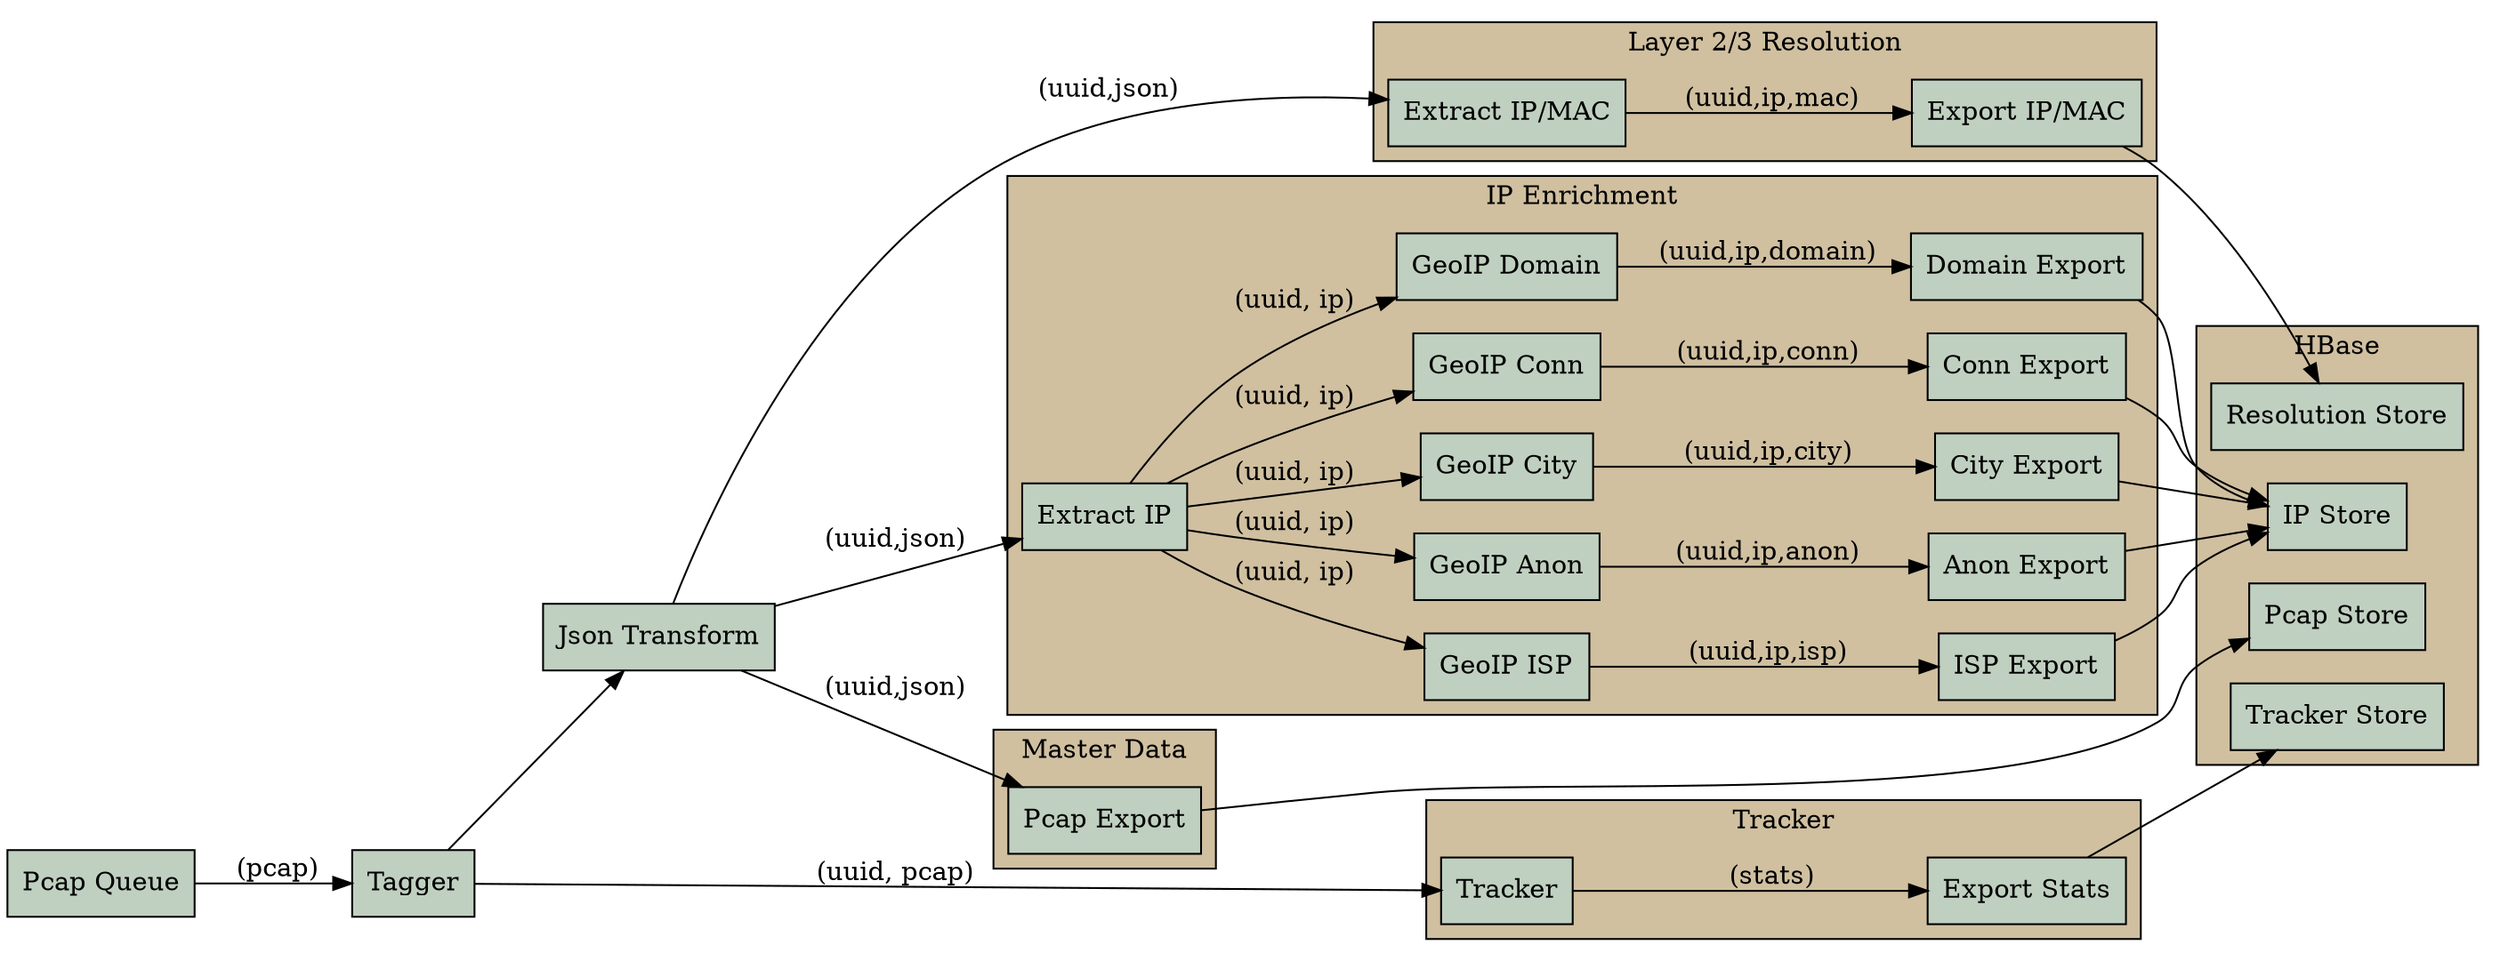 
 digraph PcapStormTopology {
	
		rankdir=LR;
    node [shape=box,style=filled,fillcolor="#C0D0C0"];

		// primary pcap capture
		"Pcap Queue" -> "Tagger" [label=" (pcap)"];
		"Tagger" -> "Json Transform";

		// master data
		subgraph clusterMasterData {
			label="Master Data"; style=filled; bgcolor="#D0C0A0";
			"Pcap Export";
		};

		"Json Transform" -> "Pcap Export" [label=" (uuid,json)"];
		"Pcap Export" -> "Pcap Store";

		// layer2/3 entity resolution
		subgraph clusterMacIP {
			label="Layer 2/3 Resolution"; style=filled; bgcolor="#D0C0A0";
			"Extract IP/MAC";
			"Export IP/MAC";
		};

		"Json Transform" -> "Extract IP/MAC" [label=" (uuid,json)"];
		"Extract IP/MAC" -> "Export IP/MAC" [label=" (uuid,ip,mac)"];
		"Export IP/MAC" -> "Resolution Store";

		// ip enrichment
    subgraph clusterIPEnrichment {
			label="IP Enrichment"; style=filled; bgcolor="#D0C0A0";
			"Extract IP";

			"GeoIP City";
			"City Export";

			"GeoIP Anon";
			"Anon Export";

			"GeoIP ISP";
			"ISP Export";

			"GeoIP Domain";
			"Domain Export";

			"GeoIP Conn";
			"Conn Export";
    };

		"Json Transform" -> "Extract IP" [label=" (uuid,json)"];

		// city
		"Extract IP" -> "GeoIP City" [label="(uuid, ip)"];
		"GeoIP City" -> "City Export" [label="(uuid,ip,city)"];
		"City Export" -> "IP Store";

		// anon
		"Extract IP" -> "GeoIP Anon" [label="(uuid, ip)"];
		"GeoIP Anon" -> "Anon Export" [label="(uuid,ip,anon)"];
		"Anon Export" -> "IP Store";

		// isp
		"Extract IP" -> "GeoIP ISP" [label="(uuid, ip)"];
		"GeoIP ISP" -> "ISP Export" [label="(uuid,ip,isp)"];
		"ISP Export" -> "IP Store";

		// domain
		"Extract IP" -> "GeoIP Domain" [label="(uuid, ip)"];
		"GeoIP Domain" -> "Domain Export" [label="(uuid,ip,domain)"];
		"Domain Export" -> "IP Store";

		// connection
		"Extract IP" -> "GeoIP Conn" [label="(uuid, ip)"];
		"GeoIP Conn" -> "Conn Export" [label="(uuid,ip,conn)"];
		"Conn Export" -> "IP Store";
		
		// hbase
		subgraph clusterHbase {
			label="HBase"; style=filled; bgcolor="#D0C0A0";
			"IP Store";
			"Resolution Store";
			"Pcap Store";
			"Tracker Store";
		};

		// statistics
		subgraph clusterTracker {
			rankdir=LR; label="Tracker"; style=filled; bgcolor="#D0C0A0";
			"Tracker";
			"Export Stats";
		};

		"Tagger" -> "Tracker" [label=" (uuid, pcap)"];
		"Tracker" -> "Export Stats" [label=" (stats)"];
		"Export Stats" -> "Tracker Store" [shape=box];
 }
